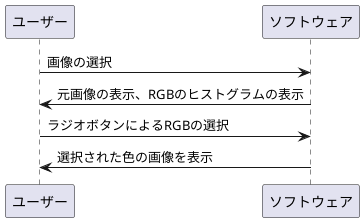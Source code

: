 @startuml

ユーザー -> ソフトウェア: 画像の選択
ソフトウェア -> ユーザー: 元画像の表示、RGBのヒストグラムの表示
ユーザー -> ソフトウェア: ラジオボタンによるRGBの選択
ソフトウェア -> ユーザー: 選択された色の画像を表示